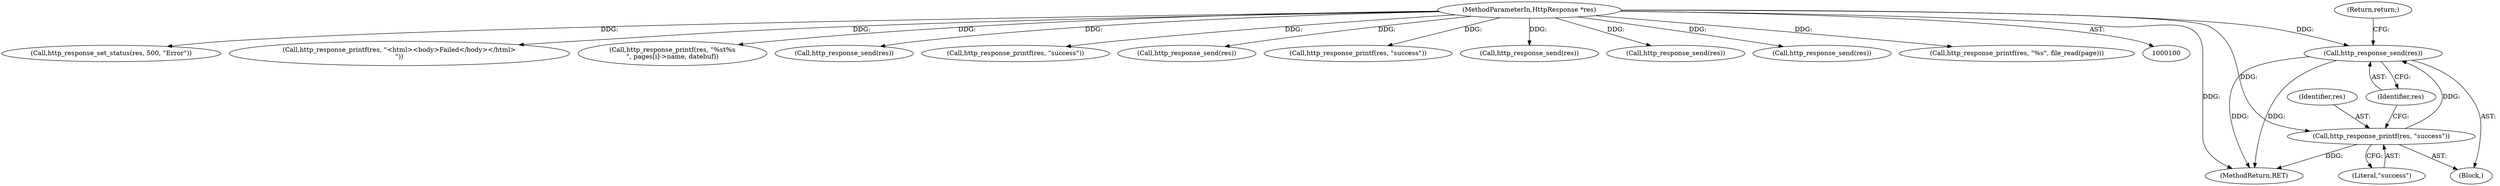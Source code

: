 digraph "0_didiwiki_5e5c796617e1712905dc5462b94bd5e6c08d15ea_0@API" {
"1000261" [label="(Call,http_response_send(res))"];
"1000258" [label="(Call,http_response_printf(res, \"success\"))"];
"1000102" [label="(MethodParameterIn,HttpResponse *res)"];
"1000354" [label="(MethodReturn,RET)"];
"1000259" [label="(Identifier,res)"];
"1000344" [label="(Call,http_response_set_status(res, 500, \"Error\"))"];
"1000348" [label="(Call,http_response_printf(res, \"<html><body>Failed</body></html>\n\"))"];
"1000261" [label="(Call,http_response_send(res))"];
"1000332" [label="(Call,http_response_printf(res, \"%s\t%s\n\", pages[i]->name, datebuf))"];
"1000258" [label="(Call,http_response_printf(res, \"success\"))"];
"1000257" [label="(Block,)"];
"1000351" [label="(Call,http_response_send(res))"];
"1000222" [label="(Call,http_response_printf(res, \"success\"))"];
"1000260" [label="(Literal,\"success\")"];
"1000262" [label="(Identifier,res)"];
"1000149" [label="(Call,http_response_send(res))"];
"1000187" [label="(Call,http_response_printf(res, \"success\"))"];
"1000102" [label="(MethodParameterIn,HttpResponse *res)"];
"1000263" [label="(Return,return;)"];
"1000225" [label="(Call,http_response_send(res))"];
"1000341" [label="(Call,http_response_send(res))"];
"1000190" [label="(Call,http_response_send(res))"];
"1000144" [label="(Call,http_response_printf(res, \"%s\", file_read(page)))"];
"1000261" -> "1000257"  [label="AST: "];
"1000261" -> "1000262"  [label="CFG: "];
"1000262" -> "1000261"  [label="AST: "];
"1000263" -> "1000261"  [label="CFG: "];
"1000261" -> "1000354"  [label="DDG: "];
"1000261" -> "1000354"  [label="DDG: "];
"1000258" -> "1000261"  [label="DDG: "];
"1000102" -> "1000261"  [label="DDG: "];
"1000258" -> "1000257"  [label="AST: "];
"1000258" -> "1000260"  [label="CFG: "];
"1000259" -> "1000258"  [label="AST: "];
"1000260" -> "1000258"  [label="AST: "];
"1000262" -> "1000258"  [label="CFG: "];
"1000258" -> "1000354"  [label="DDG: "];
"1000102" -> "1000258"  [label="DDG: "];
"1000102" -> "1000100"  [label="AST: "];
"1000102" -> "1000354"  [label="DDG: "];
"1000102" -> "1000144"  [label="DDG: "];
"1000102" -> "1000149"  [label="DDG: "];
"1000102" -> "1000187"  [label="DDG: "];
"1000102" -> "1000190"  [label="DDG: "];
"1000102" -> "1000222"  [label="DDG: "];
"1000102" -> "1000225"  [label="DDG: "];
"1000102" -> "1000332"  [label="DDG: "];
"1000102" -> "1000341"  [label="DDG: "];
"1000102" -> "1000344"  [label="DDG: "];
"1000102" -> "1000348"  [label="DDG: "];
"1000102" -> "1000351"  [label="DDG: "];
}
